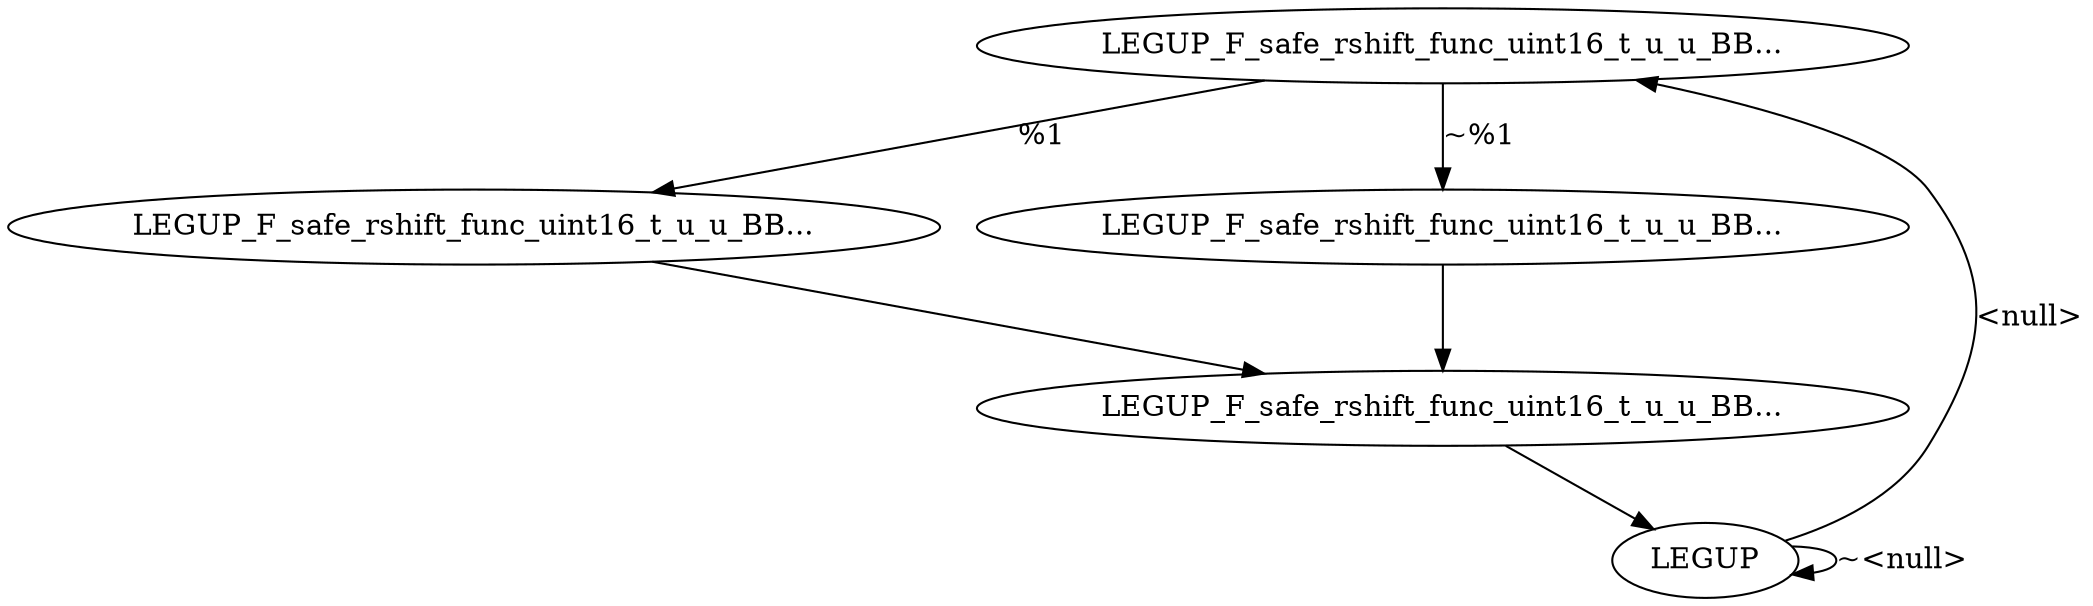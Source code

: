 digraph {
Node0x2bc1b80[label="LEGUP_F_safe_rshift_func_uint16_t_u_u_BB..."];
Node0x2bc19e0[label="LEGUP"];
Node0x2bc19e0 -> Node0x2bc1b80[label="<null>"];
Node0x2bc19e0 -> Node0x2bc19e0[label="~<null>"];
Node0x2bc1c50[label="LEGUP_F_safe_rshift_func_uint16_t_u_u_BB..."];
Node0x2bc1b80 -> Node0x2bc1c50[label="%1"];
Node0x2bc2180[label="LEGUP_F_safe_rshift_func_uint16_t_u_u_BB..."];
Node0x2bc1b80 -> Node0x2bc2180[label="~%1"];
Node0x2bc2250[label="LEGUP_F_safe_rshift_func_uint16_t_u_u_BB..."];
Node0x2bc1c50 -> Node0x2bc2250;
Node0x2bc2180 -> Node0x2bc2250;
Node0x2bc2250 -> Node0x2bc19e0;
}
